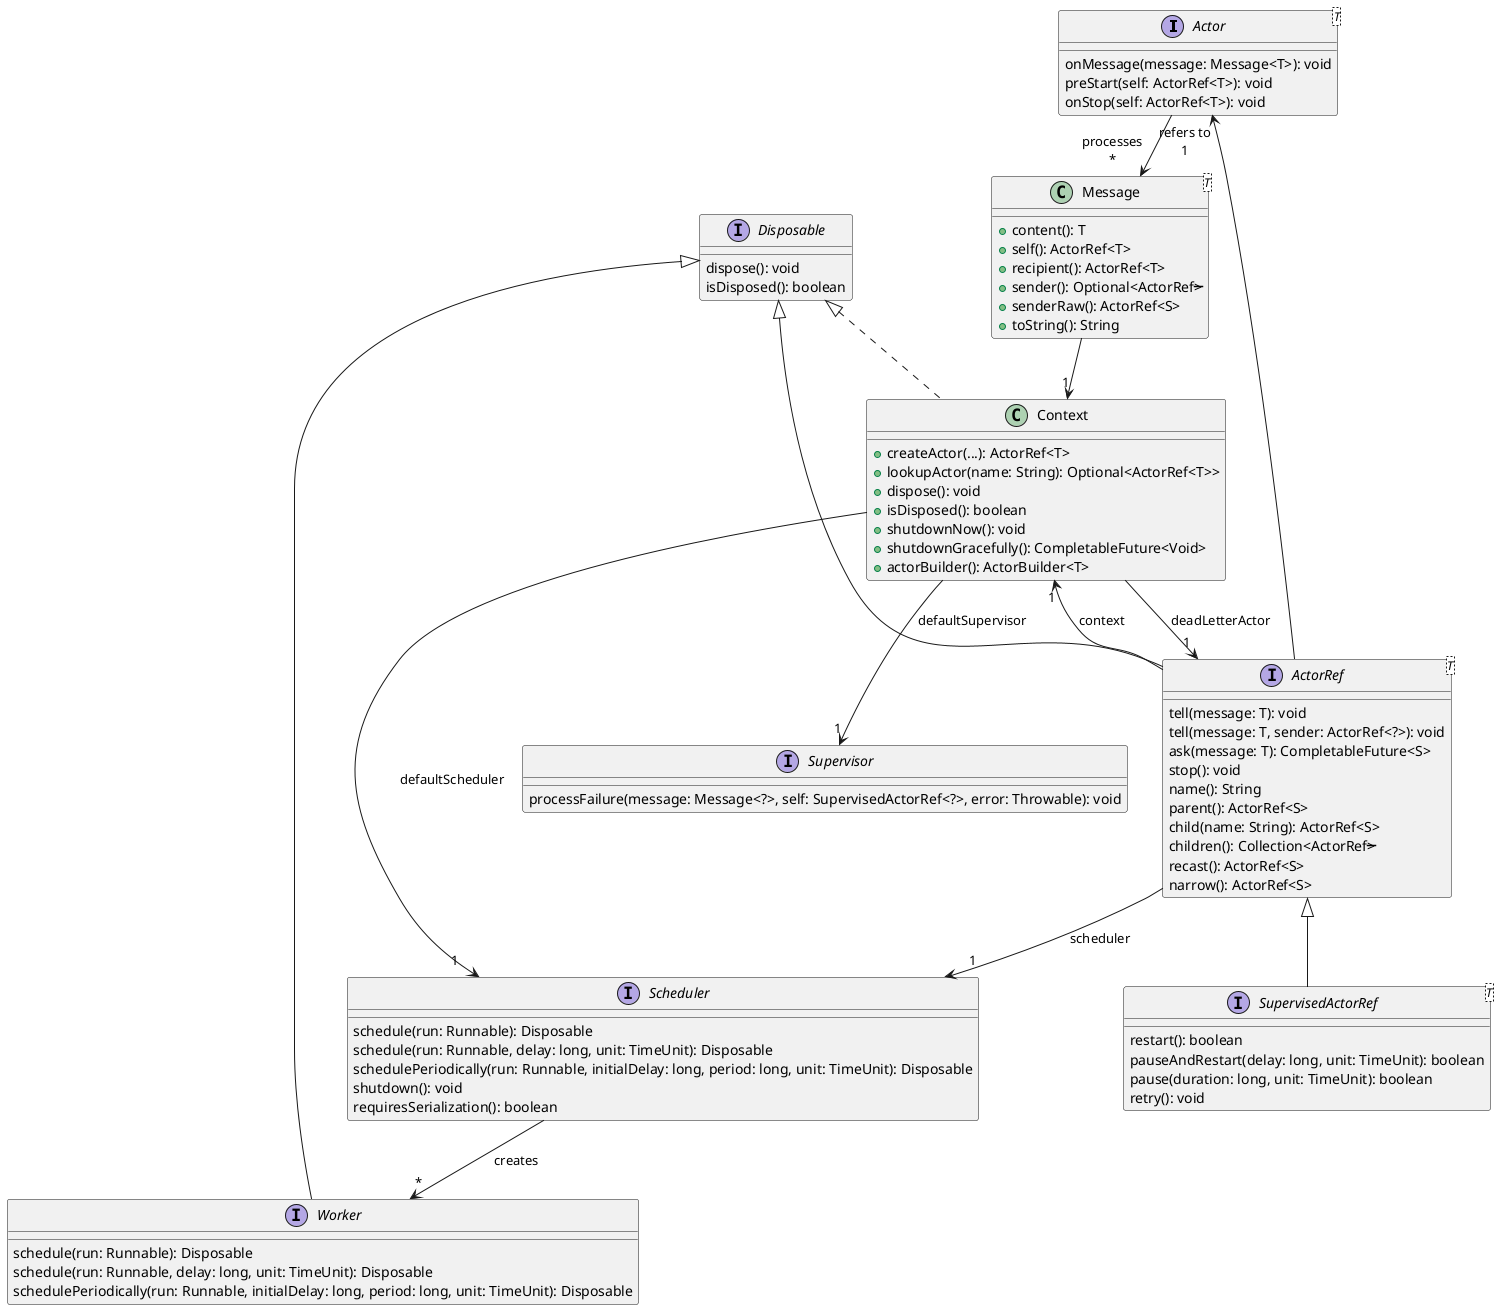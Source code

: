 @startuml
interface "Actor<T>" as Actor_T_ [[java:com.github.davidmoten.reels.Actor]] {
    onMessage(message: Message<T>): void
    preStart(self: ActorRef<T>): void
    onStop(self: ActorRef<T>): void
}
interface "ActorRef<T>" as ActorRef_T_ [[java:com.github.davidmoten.reels.ActorRef]] {
    tell(message: T): void
    tell(message: T, sender: ActorRef<?>): void
    ask(message: T): CompletableFuture<S>
    stop(): void
    name(): String
    parent(): ActorRef<S>
    child(name: String): ActorRef<S>
    children(): Collection<ActorRef<S>>
    recast(): ActorRef<S>
    narrow(): ActorRef<S>
}
ActorRef_T_ --> "1" Context : context
ActorRef_T_ --> "1" Scheduler : scheduler
Disposable <|-- ActorRef_T_
class Context [[java:com.github.davidmoten.reels.Context]] {
    +createActor(...): ActorRef<T>
    +lookupActor(name: String): Optional<ActorRef<T>>
    +dispose(): void
    +isDisposed(): boolean
    +shutdownNow(): void
    +shutdownGracefully(): CompletableFuture<Void>
    +actorBuilder(): ActorBuilder<T>
}
Context --> "1" Supervisor : defaultSupervisor
Context --> "1" Scheduler : defaultScheduler
Context --> "1" ActorRef_T_ : deadLetterActor
Disposable <|.. Context

interface Disposable [[java:com.github.davidmoten.reels.Disposable]] {
    dispose(): void
    isDisposed(): boolean
}
class "Message<T>" as Message_T_ [[java:com.github.davidmoten.reels.Message]] {
    +content(): T
    +self(): ActorRef<T>
    +recipient(): ActorRef<T>
    +sender(): Optional<ActorRef<S>>
    +senderRaw(): ActorRef<S>
    +toString(): String
}
Message_T_ --> "1" Context
interface Scheduler [[java:com.github.davidmoten.reels.Scheduler]] {
    schedule(run: Runnable): Disposable
    schedule(run: Runnable, delay: long, unit: TimeUnit): Disposable
    schedulePeriodically(run: Runnable, initialDelay: long, period: long, unit: TimeUnit): Disposable
    shutdown(): void
    requiresSerialization(): boolean
}
Scheduler --> "*" Worker : creates

interface "SupervisedActorRef<T>" as SupervisedActorRef_T_ [[java:com.github.davidmoten.reels.SupervisedActorRef]] {
    restart(): boolean
    pauseAndRestart(delay: long, unit: TimeUnit): boolean
    pause(duration: long, unit: TimeUnit): boolean
    retry(): void
}
ActorRef_T_ <|-- SupervisedActorRef_T_

interface Supervisor [[java:com.github.davidmoten.reels.Supervisor]] {
    processFailure(message: Message<?>, self: SupervisedActorRef<?>, error: Throwable): void
}
interface Worker [[java:com.github.davidmoten.reels.Worker]] {
    schedule(run: Runnable): Disposable
    schedule(run: Runnable, delay: long, unit: TimeUnit): Disposable
    schedulePeriodically(run: Runnable, initialDelay: long, period: long, unit: TimeUnit): Disposable
}
Disposable <|-- Worker
Actor_T_ --> "processes\n*" Message_T_
ActorRef_T_ --> "refers to\n1" Actor_T_
@enduml